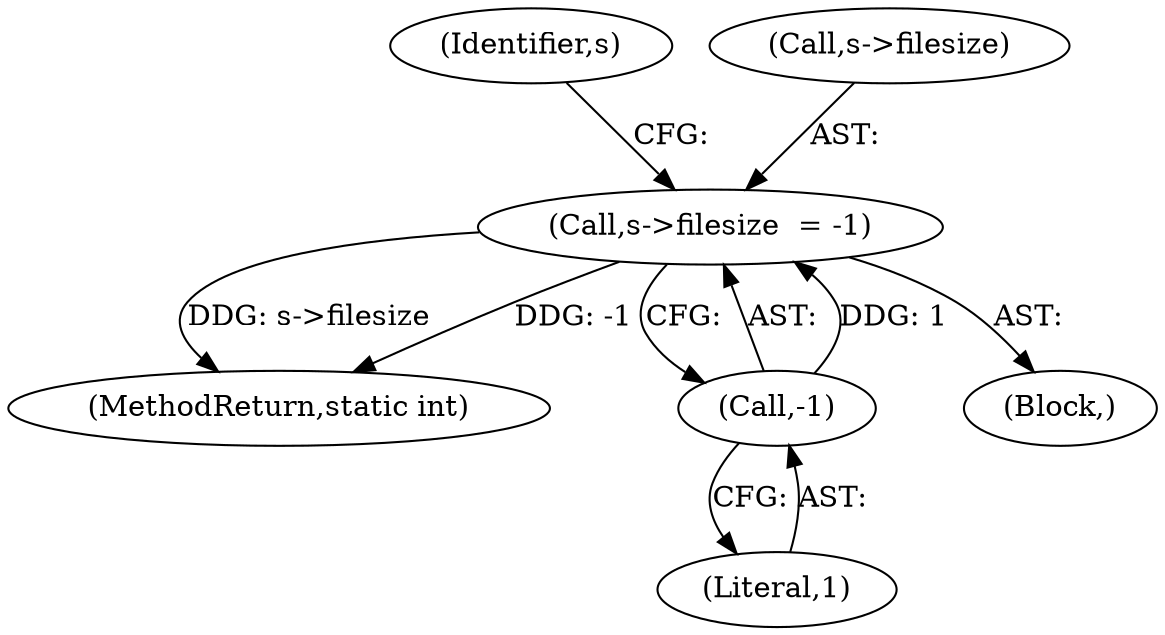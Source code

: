digraph "0_FFmpeg_2a05c8f813de6f2278827734bf8102291e7484aa_7@pointer" {
"1000495" [label="(Call,s->filesize  = -1)"];
"1000499" [label="(Call,-1)"];
"1000499" [label="(Call,-1)"];
"1000503" [label="(Identifier,s)"];
"1000496" [label="(Call,s->filesize)"];
"1000686" [label="(MethodReturn,static int)"];
"1000495" [label="(Call,s->filesize  = -1)"];
"1000494" [label="(Block,)"];
"1000500" [label="(Literal,1)"];
"1000495" -> "1000494"  [label="AST: "];
"1000495" -> "1000499"  [label="CFG: "];
"1000496" -> "1000495"  [label="AST: "];
"1000499" -> "1000495"  [label="AST: "];
"1000503" -> "1000495"  [label="CFG: "];
"1000495" -> "1000686"  [label="DDG: s->filesize"];
"1000495" -> "1000686"  [label="DDG: -1"];
"1000499" -> "1000495"  [label="DDG: 1"];
"1000499" -> "1000500"  [label="CFG: "];
"1000500" -> "1000499"  [label="AST: "];
}
